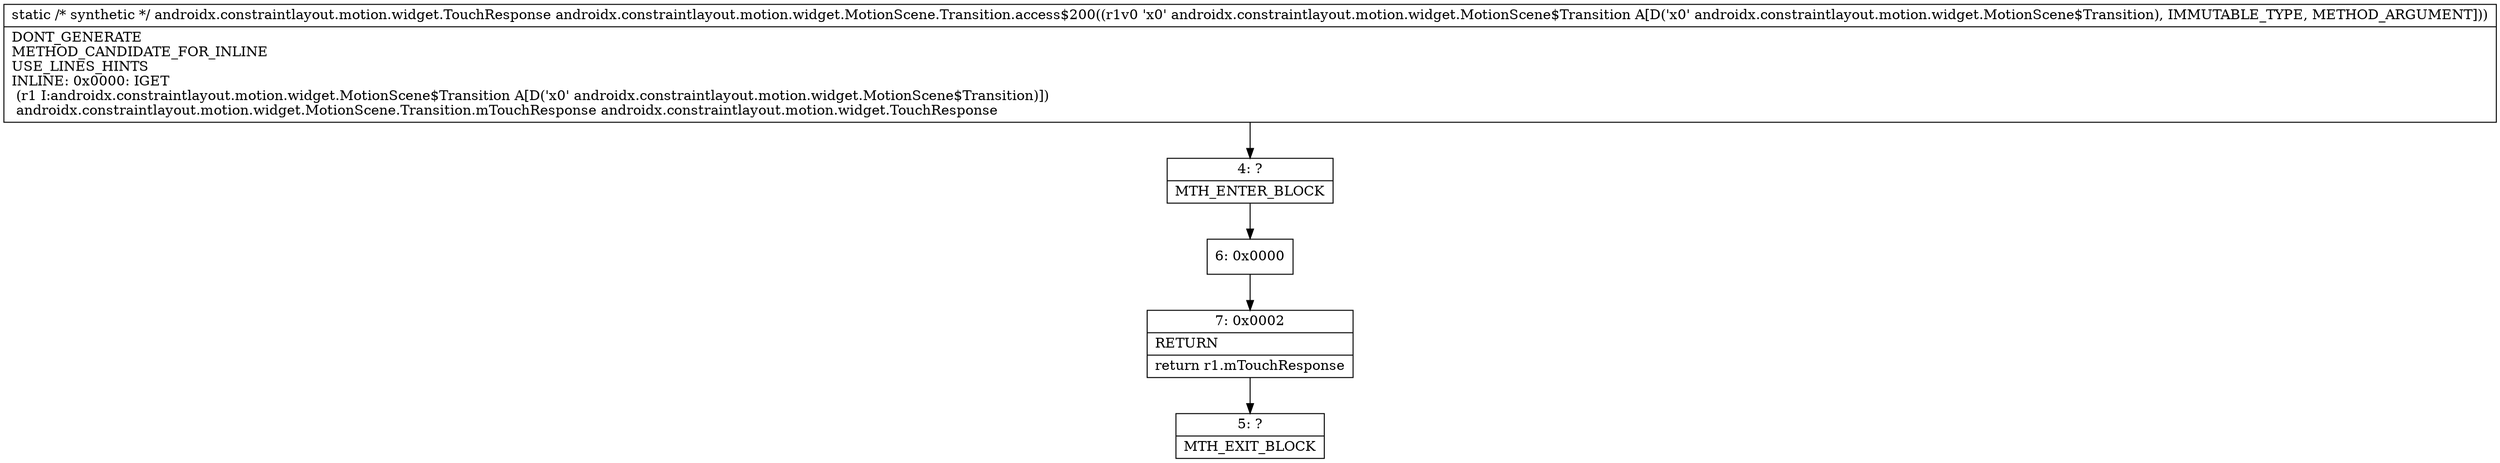 digraph "CFG forandroidx.constraintlayout.motion.widget.MotionScene.Transition.access$200(Landroidx\/constraintlayout\/motion\/widget\/MotionScene$Transition;)Landroidx\/constraintlayout\/motion\/widget\/TouchResponse;" {
Node_4 [shape=record,label="{4\:\ ?|MTH_ENTER_BLOCK\l}"];
Node_6 [shape=record,label="{6\:\ 0x0000}"];
Node_7 [shape=record,label="{7\:\ 0x0002|RETURN\l|return r1.mTouchResponse\l}"];
Node_5 [shape=record,label="{5\:\ ?|MTH_EXIT_BLOCK\l}"];
MethodNode[shape=record,label="{static \/* synthetic *\/ androidx.constraintlayout.motion.widget.TouchResponse androidx.constraintlayout.motion.widget.MotionScene.Transition.access$200((r1v0 'x0' androidx.constraintlayout.motion.widget.MotionScene$Transition A[D('x0' androidx.constraintlayout.motion.widget.MotionScene$Transition), IMMUTABLE_TYPE, METHOD_ARGUMENT]))  | DONT_GENERATE\lMETHOD_CANDIDATE_FOR_INLINE\lUSE_LINES_HINTS\lINLINE: 0x0000: IGET  \l  (r1 I:androidx.constraintlayout.motion.widget.MotionScene$Transition A[D('x0' androidx.constraintlayout.motion.widget.MotionScene$Transition)])\l androidx.constraintlayout.motion.widget.MotionScene.Transition.mTouchResponse androidx.constraintlayout.motion.widget.TouchResponse\l}"];
MethodNode -> Node_4;Node_4 -> Node_6;
Node_6 -> Node_7;
Node_7 -> Node_5;
}

